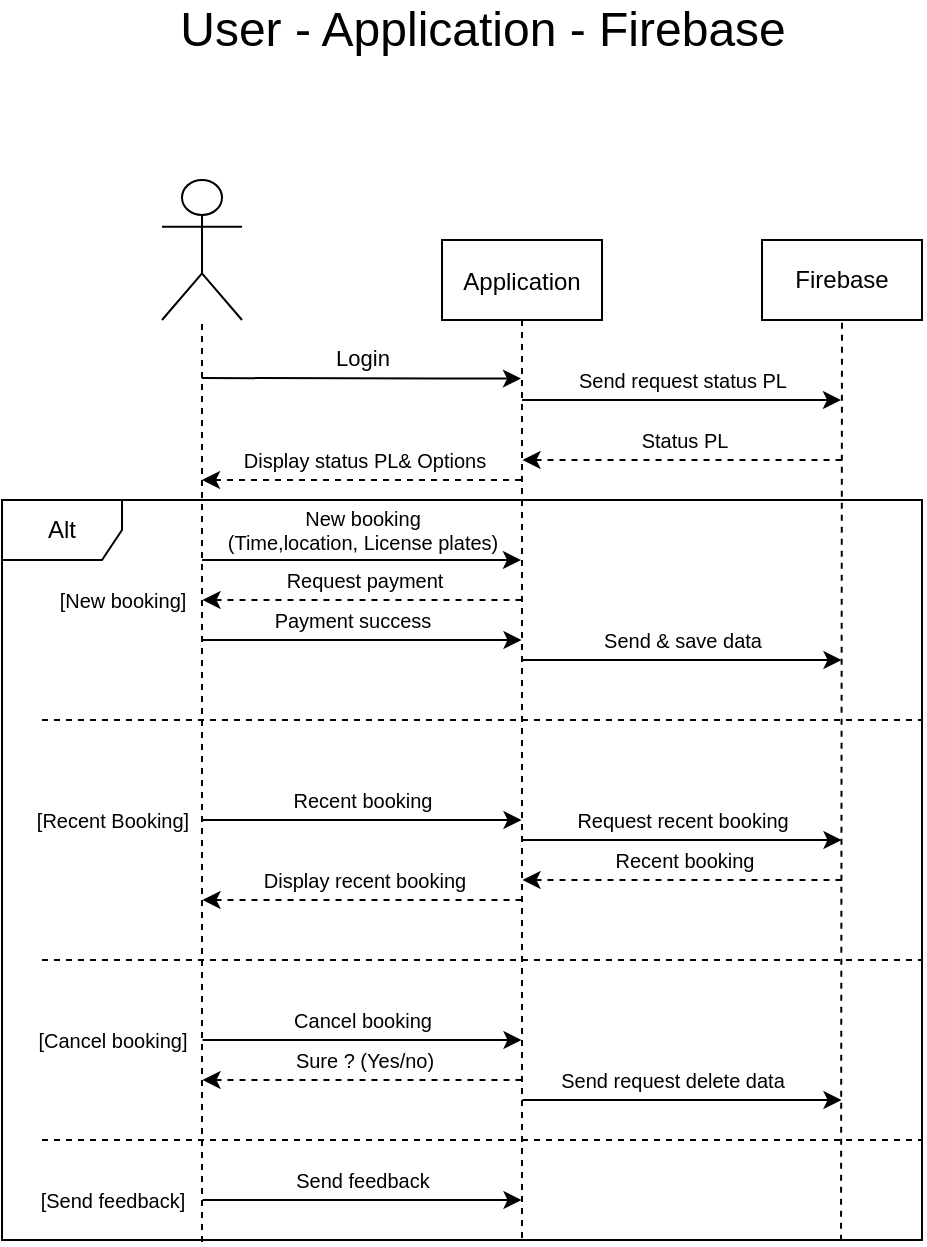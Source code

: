 <mxfile version="13.7.3" type="github">
  <diagram id="kgpKYQtTHZ0yAKxKKP6v" name="Page-1">
    <mxGraphModel dx="1184" dy="686" grid="1" gridSize="10" guides="1" tooltips="1" connect="1" arrows="1" fold="1" page="1" pageScale="1" pageWidth="850" pageHeight="1100" math="0" shadow="0">
      <root>
        <mxCell id="0" />
        <mxCell id="1" parent="0" />
        <mxCell id="3nuBFxr9cyL0pnOWT2aG-5" value="Application" style="shape=umlLifeline;perimeter=lifelinePerimeter;container=1;collapsible=0;recursiveResize=0;rounded=0;shadow=0;strokeWidth=1;" parent="1" vertex="1">
          <mxGeometry x="430" y="180" width="80" height="500" as="geometry" />
        </mxCell>
        <mxCell id="qz1RpwUiMrSi03lGUybZ-2" value="Firebase" style="rounded=0;whiteSpace=wrap;html=1;" vertex="1" parent="1">
          <mxGeometry x="590" y="180" width="80" height="40" as="geometry" />
        </mxCell>
        <mxCell id="qz1RpwUiMrSi03lGUybZ-5" value="" style="shape=umlActor;verticalLabelPosition=bottom;verticalAlign=top;html=1;" vertex="1" parent="1">
          <mxGeometry x="290" y="150" width="40" height="70" as="geometry" />
        </mxCell>
        <mxCell id="qz1RpwUiMrSi03lGUybZ-10" value="" style="endArrow=none;dashed=1;html=1;" edge="1" parent="1" target="qz1RpwUiMrSi03lGUybZ-5">
          <mxGeometry width="50" height="50" relative="1" as="geometry">
            <mxPoint x="310" y="681" as="sourcePoint" />
            <mxPoint x="315" y="240" as="targetPoint" />
          </mxGeometry>
        </mxCell>
        <mxCell id="qz1RpwUiMrSi03lGUybZ-14" value="" style="endArrow=none;dashed=1;html=1;entryX=0.5;entryY=1;entryDx=0;entryDy=0;exitX=0.912;exitY=1.001;exitDx=0;exitDy=0;exitPerimeter=0;" edge="1" parent="1" source="qz1RpwUiMrSi03lGUybZ-93" target="qz1RpwUiMrSi03lGUybZ-2">
          <mxGeometry width="50" height="50" relative="1" as="geometry">
            <mxPoint x="630" y="740" as="sourcePoint" />
            <mxPoint x="590" y="340" as="targetPoint" />
          </mxGeometry>
        </mxCell>
        <mxCell id="qz1RpwUiMrSi03lGUybZ-21" value="" style="endArrow=classic;html=1;" edge="1" parent="1">
          <mxGeometry width="50" height="50" relative="1" as="geometry">
            <mxPoint x="310" y="249" as="sourcePoint" />
            <mxPoint x="469.5" y="249.31" as="targetPoint" />
            <Array as="points">
              <mxPoint x="440" y="249.31" />
            </Array>
          </mxGeometry>
        </mxCell>
        <mxCell id="qz1RpwUiMrSi03lGUybZ-22" value="Login" style="edgeLabel;html=1;align=center;verticalAlign=middle;resizable=0;points=[];" vertex="1" connectable="0" parent="qz1RpwUiMrSi03lGUybZ-21">
          <mxGeometry x="-0.203" y="-2" relative="1" as="geometry">
            <mxPoint x="16.58" y="-12" as="offset" />
          </mxGeometry>
        </mxCell>
        <mxCell id="qz1RpwUiMrSi03lGUybZ-43" value="" style="endArrow=classic;html=1;dashed=1;" edge="1" parent="1">
          <mxGeometry width="50" height="50" relative="1" as="geometry">
            <mxPoint x="469.5" y="300" as="sourcePoint" />
            <mxPoint x="310" y="300" as="targetPoint" />
          </mxGeometry>
        </mxCell>
        <mxCell id="qz1RpwUiMrSi03lGUybZ-44" value="Display status PL&amp;amp; Options" style="edgeLabel;html=1;align=center;verticalAlign=middle;resizable=0;points=[];fontSize=10;" vertex="1" connectable="0" parent="qz1RpwUiMrSi03lGUybZ-43">
          <mxGeometry x="0.13" y="-2" relative="1" as="geometry">
            <mxPoint x="10.79" y="-8" as="offset" />
          </mxGeometry>
        </mxCell>
        <mxCell id="qz1RpwUiMrSi03lGUybZ-46" value="" style="endArrow=classic;html=1;" edge="1" parent="1" target="3nuBFxr9cyL0pnOWT2aG-5">
          <mxGeometry width="50" height="50" relative="1" as="geometry">
            <mxPoint x="310" y="340" as="sourcePoint" />
            <mxPoint x="470" y="350" as="targetPoint" />
          </mxGeometry>
        </mxCell>
        <mxCell id="qz1RpwUiMrSi03lGUybZ-48" value="" style="endArrow=classic;html=1;" edge="1" parent="1">
          <mxGeometry width="50" height="50" relative="1" as="geometry">
            <mxPoint x="470" y="260" as="sourcePoint" />
            <mxPoint x="629.5" y="260" as="targetPoint" />
          </mxGeometry>
        </mxCell>
        <mxCell id="qz1RpwUiMrSi03lGUybZ-49" value="Send request status PL" style="text;html=1;align=center;verticalAlign=middle;resizable=0;points=[];autosize=1;fontSize=10;" vertex="1" parent="1">
          <mxGeometry x="490" y="240" width="120" height="20" as="geometry" />
        </mxCell>
        <mxCell id="qz1RpwUiMrSi03lGUybZ-50" value="" style="endArrow=classic;html=1;dashed=1;" edge="1" parent="1">
          <mxGeometry width="50" height="50" relative="1" as="geometry">
            <mxPoint x="629.75" y="290" as="sourcePoint" />
            <mxPoint x="470.25" y="290" as="targetPoint" />
          </mxGeometry>
        </mxCell>
        <mxCell id="qz1RpwUiMrSi03lGUybZ-51" value="Status PL" style="edgeLabel;html=1;align=center;verticalAlign=middle;resizable=0;points=[];fontSize=10;" vertex="1" connectable="0" parent="qz1RpwUiMrSi03lGUybZ-50">
          <mxGeometry x="0.13" y="-2" relative="1" as="geometry">
            <mxPoint x="10.79" y="-8" as="offset" />
          </mxGeometry>
        </mxCell>
        <mxCell id="qz1RpwUiMrSi03lGUybZ-52" value="&lt;font style=&quot;font-size: 10px&quot;&gt;New booking &lt;br&gt;(Time,location, License plates)&lt;/font&gt;" style="text;html=1;align=center;verticalAlign=middle;resizable=0;points=[];autosize=1;fontSize=10;" vertex="1" parent="1">
          <mxGeometry x="315" y="310" width="150" height="30" as="geometry" />
        </mxCell>
        <mxCell id="qz1RpwUiMrSi03lGUybZ-56" value="" style="endArrow=classic;html=1;" edge="1" parent="1">
          <mxGeometry width="50" height="50" relative="1" as="geometry">
            <mxPoint x="470.25" y="390" as="sourcePoint" />
            <mxPoint x="629.75" y="390" as="targetPoint" />
          </mxGeometry>
        </mxCell>
        <mxCell id="qz1RpwUiMrSi03lGUybZ-57" value="Send &amp;amp; save data" style="text;html=1;align=center;verticalAlign=middle;resizable=0;points=[];autosize=1;fontSize=10;" vertex="1" parent="1">
          <mxGeometry x="505" y="370" width="90" height="20" as="geometry" />
        </mxCell>
        <mxCell id="qz1RpwUiMrSi03lGUybZ-64" value="" style="endArrow=classic;html=1;dashed=1;" edge="1" parent="1">
          <mxGeometry width="50" height="50" relative="1" as="geometry">
            <mxPoint x="469.75" y="360" as="sourcePoint" />
            <mxPoint x="310.25" y="360" as="targetPoint" />
          </mxGeometry>
        </mxCell>
        <mxCell id="qz1RpwUiMrSi03lGUybZ-65" value="&lt;span style=&quot;font-size: 10px&quot;&gt;Request payment&lt;/span&gt;" style="edgeLabel;html=1;align=center;verticalAlign=middle;resizable=0;points=[];fontSize=10;" vertex="1" connectable="0" parent="qz1RpwUiMrSi03lGUybZ-64">
          <mxGeometry x="0.13" y="-2" relative="1" as="geometry">
            <mxPoint x="10.79" y="-8" as="offset" />
          </mxGeometry>
        </mxCell>
        <mxCell id="qz1RpwUiMrSi03lGUybZ-67" value="" style="endArrow=classic;html=1;" edge="1" parent="1">
          <mxGeometry width="50" height="50" relative="1" as="geometry">
            <mxPoint x="310.25" y="380" as="sourcePoint" />
            <mxPoint x="469.75" y="380" as="targetPoint" />
          </mxGeometry>
        </mxCell>
        <mxCell id="qz1RpwUiMrSi03lGUybZ-68" value="Payment success" style="text;html=1;align=center;verticalAlign=middle;resizable=0;points=[];autosize=1;fontSize=10;" vertex="1" parent="1">
          <mxGeometry x="340" y="360" width="90" height="20" as="geometry" />
        </mxCell>
        <mxCell id="qz1RpwUiMrSi03lGUybZ-69" value="" style="endArrow=classic;html=1;" edge="1" parent="1">
          <mxGeometry width="50" height="50" relative="1" as="geometry">
            <mxPoint x="310.25" y="470" as="sourcePoint" />
            <mxPoint x="469.75" y="470" as="targetPoint" />
          </mxGeometry>
        </mxCell>
        <mxCell id="qz1RpwUiMrSi03lGUybZ-70" value="Recent booking" style="text;html=1;align=center;verticalAlign=middle;resizable=0;points=[];autosize=1;fontSize=10;" vertex="1" parent="1">
          <mxGeometry x="345" y="450" width="90" height="20" as="geometry" />
        </mxCell>
        <mxCell id="qz1RpwUiMrSi03lGUybZ-72" value="" style="endArrow=classic;html=1;" edge="1" parent="1">
          <mxGeometry width="50" height="50" relative="1" as="geometry">
            <mxPoint x="470.25" y="480" as="sourcePoint" />
            <mxPoint x="629.75" y="480" as="targetPoint" />
          </mxGeometry>
        </mxCell>
        <mxCell id="qz1RpwUiMrSi03lGUybZ-73" value="Request recent booking" style="text;html=1;align=center;verticalAlign=middle;resizable=0;points=[];autosize=1;fontSize=10;" vertex="1" parent="1">
          <mxGeometry x="490" y="460" width="120" height="20" as="geometry" />
        </mxCell>
        <mxCell id="qz1RpwUiMrSi03lGUybZ-74" value="" style="endArrow=classic;html=1;dashed=1;" edge="1" parent="1">
          <mxGeometry width="50" height="50" relative="1" as="geometry">
            <mxPoint x="629.75" y="500" as="sourcePoint" />
            <mxPoint x="470.25" y="500" as="targetPoint" />
          </mxGeometry>
        </mxCell>
        <mxCell id="qz1RpwUiMrSi03lGUybZ-75" value="Recent booking" style="edgeLabel;html=1;align=center;verticalAlign=middle;resizable=0;points=[];fontSize=10;" vertex="1" connectable="0" parent="qz1RpwUiMrSi03lGUybZ-74">
          <mxGeometry x="0.13" y="-2" relative="1" as="geometry">
            <mxPoint x="10.79" y="-8" as="offset" />
          </mxGeometry>
        </mxCell>
        <mxCell id="qz1RpwUiMrSi03lGUybZ-76" value="" style="endArrow=classic;html=1;dashed=1;" edge="1" parent="1">
          <mxGeometry width="50" height="50" relative="1" as="geometry">
            <mxPoint x="469.75" y="510" as="sourcePoint" />
            <mxPoint x="310.25" y="510" as="targetPoint" />
          </mxGeometry>
        </mxCell>
        <mxCell id="qz1RpwUiMrSi03lGUybZ-77" value="Display recent booking" style="edgeLabel;html=1;align=center;verticalAlign=middle;resizable=0;points=[];fontSize=10;" vertex="1" connectable="0" parent="qz1RpwUiMrSi03lGUybZ-76">
          <mxGeometry x="0.13" y="-2" relative="1" as="geometry">
            <mxPoint x="10.79" y="-8" as="offset" />
          </mxGeometry>
        </mxCell>
        <mxCell id="qz1RpwUiMrSi03lGUybZ-78" value="" style="endArrow=classic;html=1;" edge="1" parent="1">
          <mxGeometry width="50" height="50" relative="1" as="geometry">
            <mxPoint x="310.25" y="580" as="sourcePoint" />
            <mxPoint x="469.75" y="580" as="targetPoint" />
          </mxGeometry>
        </mxCell>
        <mxCell id="qz1RpwUiMrSi03lGUybZ-79" value="Cancel booking" style="text;html=1;align=center;verticalAlign=middle;resizable=0;points=[];autosize=1;fontSize=10;" vertex="1" parent="1">
          <mxGeometry x="350" y="560" width="80" height="20" as="geometry" />
        </mxCell>
        <mxCell id="qz1RpwUiMrSi03lGUybZ-81" value="" style="endArrow=classic;html=1;dashed=1;" edge="1" parent="1">
          <mxGeometry width="50" height="50" relative="1" as="geometry">
            <mxPoint x="469.75" y="600" as="sourcePoint" />
            <mxPoint x="310.25" y="600" as="targetPoint" />
          </mxGeometry>
        </mxCell>
        <mxCell id="qz1RpwUiMrSi03lGUybZ-82" value="Sure ? (Yes/no)" style="edgeLabel;html=1;align=center;verticalAlign=middle;resizable=0;points=[];fontSize=10;" vertex="1" connectable="0" parent="qz1RpwUiMrSi03lGUybZ-81">
          <mxGeometry x="0.13" y="-2" relative="1" as="geometry">
            <mxPoint x="10.79" y="-8" as="offset" />
          </mxGeometry>
        </mxCell>
        <mxCell id="qz1RpwUiMrSi03lGUybZ-83" value="" style="endArrow=classic;html=1;" edge="1" parent="1">
          <mxGeometry width="50" height="50" relative="1" as="geometry">
            <mxPoint x="470.25" y="610" as="sourcePoint" />
            <mxPoint x="629.75" y="610" as="targetPoint" />
          </mxGeometry>
        </mxCell>
        <mxCell id="qz1RpwUiMrSi03lGUybZ-84" value="Send request delete data" style="text;html=1;align=center;verticalAlign=middle;resizable=0;points=[];autosize=1;fontSize=10;" vertex="1" parent="1">
          <mxGeometry x="480" y="590" width="130" height="20" as="geometry" />
        </mxCell>
        <mxCell id="qz1RpwUiMrSi03lGUybZ-85" value="" style="endArrow=classic;html=1;" edge="1" parent="1">
          <mxGeometry width="50" height="50" relative="1" as="geometry">
            <mxPoint x="310.25" y="660" as="sourcePoint" />
            <mxPoint x="469.75" y="660" as="targetPoint" />
          </mxGeometry>
        </mxCell>
        <mxCell id="qz1RpwUiMrSi03lGUybZ-86" value="Send feedback" style="text;html=1;align=center;verticalAlign=middle;resizable=0;points=[];autosize=1;fontSize=10;" vertex="1" parent="1">
          <mxGeometry x="350" y="640" width="80" height="20" as="geometry" />
        </mxCell>
        <mxCell id="qz1RpwUiMrSi03lGUybZ-89" value="[New booking]" style="text;html=1;align=center;verticalAlign=middle;resizable=0;points=[];autosize=1;fontSize=10;" vertex="1" parent="1">
          <mxGeometry x="230" y="350" width="80" height="20" as="geometry" />
        </mxCell>
        <mxCell id="qz1RpwUiMrSi03lGUybZ-90" value="[Recent Booking]" style="text;html=1;align=center;verticalAlign=middle;resizable=0;points=[];autosize=1;fontSize=10;" vertex="1" parent="1">
          <mxGeometry x="220" y="460" width="90" height="20" as="geometry" />
        </mxCell>
        <mxCell id="qz1RpwUiMrSi03lGUybZ-91" value="[Cancel booking]" style="text;html=1;align=center;verticalAlign=middle;resizable=0;points=[];autosize=1;fontSize=10;" vertex="1" parent="1">
          <mxGeometry x="220" y="570" width="90" height="20" as="geometry" />
        </mxCell>
        <mxCell id="qz1RpwUiMrSi03lGUybZ-92" value="[Send feedback]" style="text;html=1;align=center;verticalAlign=middle;resizable=0;points=[];autosize=1;fontSize=10;" vertex="1" parent="1">
          <mxGeometry x="220" y="650" width="90" height="20" as="geometry" />
        </mxCell>
        <mxCell id="qz1RpwUiMrSi03lGUybZ-93" value="Alt" style="shape=umlFrame;whiteSpace=wrap;html=1;fillColor=none;" vertex="1" parent="1">
          <mxGeometry x="210" y="310" width="460" height="370" as="geometry" />
        </mxCell>
        <mxCell id="qz1RpwUiMrSi03lGUybZ-94" value="" style="endArrow=none;dashed=1;html=1;fontSize=10;" edge="1" parent="1">
          <mxGeometry width="50" height="50" relative="1" as="geometry">
            <mxPoint x="230" y="420" as="sourcePoint" />
            <mxPoint x="670" y="420" as="targetPoint" />
          </mxGeometry>
        </mxCell>
        <mxCell id="qz1RpwUiMrSi03lGUybZ-95" value="" style="endArrow=none;dashed=1;html=1;fontSize=10;" edge="1" parent="1">
          <mxGeometry width="50" height="50" relative="1" as="geometry">
            <mxPoint x="230" y="540" as="sourcePoint" />
            <mxPoint x="670" y="540" as="targetPoint" />
          </mxGeometry>
        </mxCell>
        <mxCell id="qz1RpwUiMrSi03lGUybZ-96" value="" style="endArrow=none;dashed=1;html=1;fontSize=10;" edge="1" parent="1">
          <mxGeometry width="50" height="50" relative="1" as="geometry">
            <mxPoint x="230" y="630" as="sourcePoint" />
            <mxPoint x="670" y="630" as="targetPoint" />
          </mxGeometry>
        </mxCell>
        <mxCell id="qz1RpwUiMrSi03lGUybZ-98" value="User - Application - Firebase" style="text;html=1;align=center;verticalAlign=middle;resizable=0;points=[];autosize=1;fontSize=24;" vertex="1" parent="1">
          <mxGeometry x="290" y="60" width="320" height="30" as="geometry" />
        </mxCell>
      </root>
    </mxGraphModel>
  </diagram>
</mxfile>
